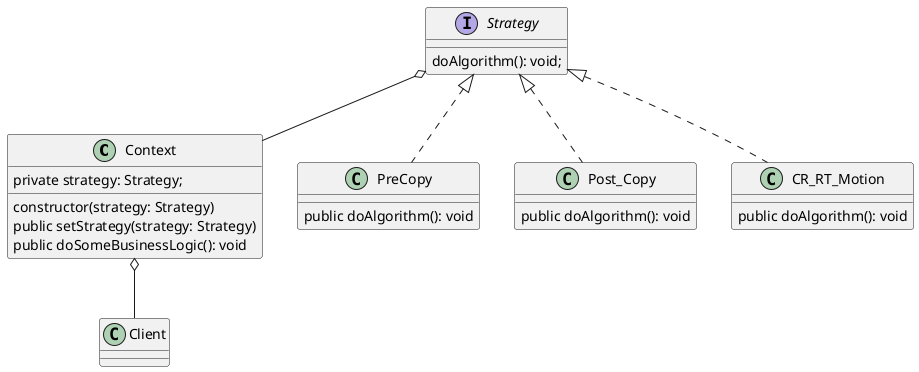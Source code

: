 @startuml Section2
class Context {
  private strategy: Strategy;
  constructor(strategy: Strategy)
  public setStrategy(strategy: Strategy)
  public doSomeBusinessLogic(): void
}

interface Strategy {
  doAlgorithm(): void;
}

class PreCopy implements Strategy {
  public doAlgorithm(): void
}

class Post_Copy implements Strategy {
  public doAlgorithm(): void
}

class CR_RT_Motion implements Strategy {
  public doAlgorithm(): void
}
Strategy o-- Context
Context o-- Client
@enduml